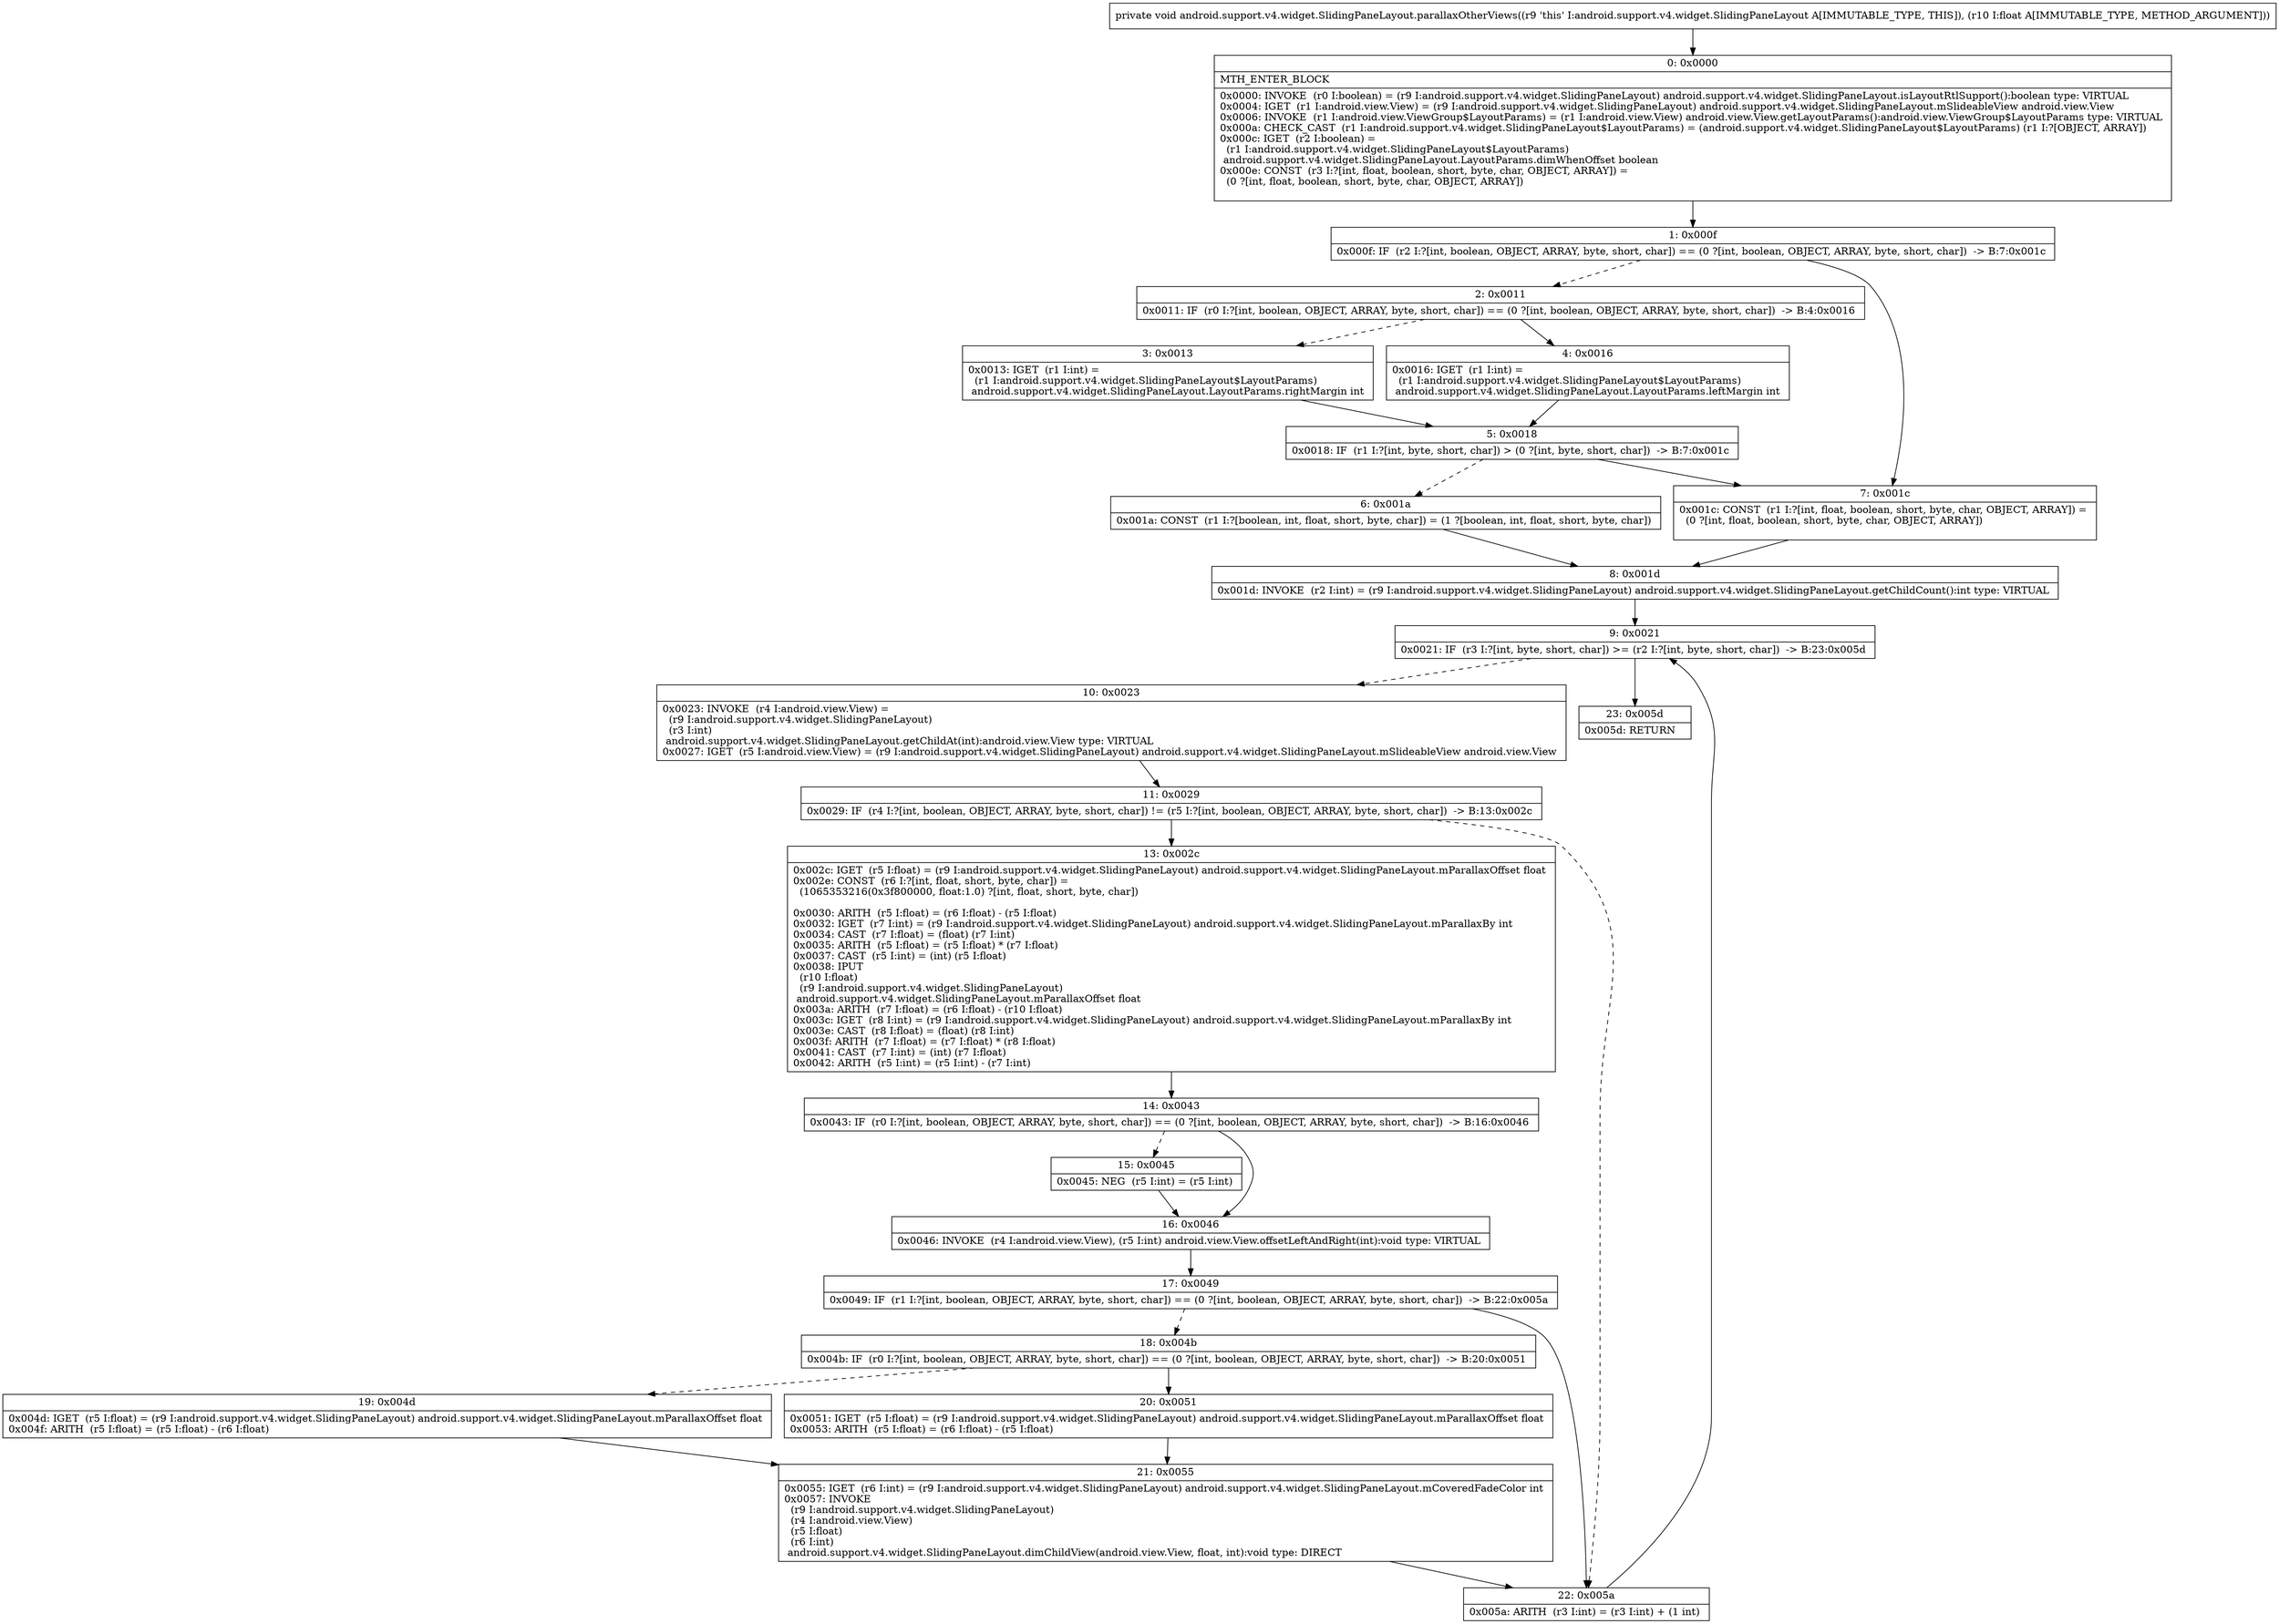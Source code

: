digraph "CFG forandroid.support.v4.widget.SlidingPaneLayout.parallaxOtherViews(F)V" {
Node_0 [shape=record,label="{0\:\ 0x0000|MTH_ENTER_BLOCK\l|0x0000: INVOKE  (r0 I:boolean) = (r9 I:android.support.v4.widget.SlidingPaneLayout) android.support.v4.widget.SlidingPaneLayout.isLayoutRtlSupport():boolean type: VIRTUAL \l0x0004: IGET  (r1 I:android.view.View) = (r9 I:android.support.v4.widget.SlidingPaneLayout) android.support.v4.widget.SlidingPaneLayout.mSlideableView android.view.View \l0x0006: INVOKE  (r1 I:android.view.ViewGroup$LayoutParams) = (r1 I:android.view.View) android.view.View.getLayoutParams():android.view.ViewGroup$LayoutParams type: VIRTUAL \l0x000a: CHECK_CAST  (r1 I:android.support.v4.widget.SlidingPaneLayout$LayoutParams) = (android.support.v4.widget.SlidingPaneLayout$LayoutParams) (r1 I:?[OBJECT, ARRAY]) \l0x000c: IGET  (r2 I:boolean) = \l  (r1 I:android.support.v4.widget.SlidingPaneLayout$LayoutParams)\l android.support.v4.widget.SlidingPaneLayout.LayoutParams.dimWhenOffset boolean \l0x000e: CONST  (r3 I:?[int, float, boolean, short, byte, char, OBJECT, ARRAY]) = \l  (0 ?[int, float, boolean, short, byte, char, OBJECT, ARRAY])\l \l}"];
Node_1 [shape=record,label="{1\:\ 0x000f|0x000f: IF  (r2 I:?[int, boolean, OBJECT, ARRAY, byte, short, char]) == (0 ?[int, boolean, OBJECT, ARRAY, byte, short, char])  \-\> B:7:0x001c \l}"];
Node_2 [shape=record,label="{2\:\ 0x0011|0x0011: IF  (r0 I:?[int, boolean, OBJECT, ARRAY, byte, short, char]) == (0 ?[int, boolean, OBJECT, ARRAY, byte, short, char])  \-\> B:4:0x0016 \l}"];
Node_3 [shape=record,label="{3\:\ 0x0013|0x0013: IGET  (r1 I:int) = \l  (r1 I:android.support.v4.widget.SlidingPaneLayout$LayoutParams)\l android.support.v4.widget.SlidingPaneLayout.LayoutParams.rightMargin int \l}"];
Node_4 [shape=record,label="{4\:\ 0x0016|0x0016: IGET  (r1 I:int) = \l  (r1 I:android.support.v4.widget.SlidingPaneLayout$LayoutParams)\l android.support.v4.widget.SlidingPaneLayout.LayoutParams.leftMargin int \l}"];
Node_5 [shape=record,label="{5\:\ 0x0018|0x0018: IF  (r1 I:?[int, byte, short, char]) \> (0 ?[int, byte, short, char])  \-\> B:7:0x001c \l}"];
Node_6 [shape=record,label="{6\:\ 0x001a|0x001a: CONST  (r1 I:?[boolean, int, float, short, byte, char]) = (1 ?[boolean, int, float, short, byte, char]) \l}"];
Node_7 [shape=record,label="{7\:\ 0x001c|0x001c: CONST  (r1 I:?[int, float, boolean, short, byte, char, OBJECT, ARRAY]) = \l  (0 ?[int, float, boolean, short, byte, char, OBJECT, ARRAY])\l \l}"];
Node_8 [shape=record,label="{8\:\ 0x001d|0x001d: INVOKE  (r2 I:int) = (r9 I:android.support.v4.widget.SlidingPaneLayout) android.support.v4.widget.SlidingPaneLayout.getChildCount():int type: VIRTUAL \l}"];
Node_9 [shape=record,label="{9\:\ 0x0021|0x0021: IF  (r3 I:?[int, byte, short, char]) \>= (r2 I:?[int, byte, short, char])  \-\> B:23:0x005d \l}"];
Node_10 [shape=record,label="{10\:\ 0x0023|0x0023: INVOKE  (r4 I:android.view.View) = \l  (r9 I:android.support.v4.widget.SlidingPaneLayout)\l  (r3 I:int)\l android.support.v4.widget.SlidingPaneLayout.getChildAt(int):android.view.View type: VIRTUAL \l0x0027: IGET  (r5 I:android.view.View) = (r9 I:android.support.v4.widget.SlidingPaneLayout) android.support.v4.widget.SlidingPaneLayout.mSlideableView android.view.View \l}"];
Node_11 [shape=record,label="{11\:\ 0x0029|0x0029: IF  (r4 I:?[int, boolean, OBJECT, ARRAY, byte, short, char]) != (r5 I:?[int, boolean, OBJECT, ARRAY, byte, short, char])  \-\> B:13:0x002c \l}"];
Node_13 [shape=record,label="{13\:\ 0x002c|0x002c: IGET  (r5 I:float) = (r9 I:android.support.v4.widget.SlidingPaneLayout) android.support.v4.widget.SlidingPaneLayout.mParallaxOffset float \l0x002e: CONST  (r6 I:?[int, float, short, byte, char]) = \l  (1065353216(0x3f800000, float:1.0) ?[int, float, short, byte, char])\l \l0x0030: ARITH  (r5 I:float) = (r6 I:float) \- (r5 I:float) \l0x0032: IGET  (r7 I:int) = (r9 I:android.support.v4.widget.SlidingPaneLayout) android.support.v4.widget.SlidingPaneLayout.mParallaxBy int \l0x0034: CAST  (r7 I:float) = (float) (r7 I:int) \l0x0035: ARITH  (r5 I:float) = (r5 I:float) * (r7 I:float) \l0x0037: CAST  (r5 I:int) = (int) (r5 I:float) \l0x0038: IPUT  \l  (r10 I:float)\l  (r9 I:android.support.v4.widget.SlidingPaneLayout)\l android.support.v4.widget.SlidingPaneLayout.mParallaxOffset float \l0x003a: ARITH  (r7 I:float) = (r6 I:float) \- (r10 I:float) \l0x003c: IGET  (r8 I:int) = (r9 I:android.support.v4.widget.SlidingPaneLayout) android.support.v4.widget.SlidingPaneLayout.mParallaxBy int \l0x003e: CAST  (r8 I:float) = (float) (r8 I:int) \l0x003f: ARITH  (r7 I:float) = (r7 I:float) * (r8 I:float) \l0x0041: CAST  (r7 I:int) = (int) (r7 I:float) \l0x0042: ARITH  (r5 I:int) = (r5 I:int) \- (r7 I:int) \l}"];
Node_14 [shape=record,label="{14\:\ 0x0043|0x0043: IF  (r0 I:?[int, boolean, OBJECT, ARRAY, byte, short, char]) == (0 ?[int, boolean, OBJECT, ARRAY, byte, short, char])  \-\> B:16:0x0046 \l}"];
Node_15 [shape=record,label="{15\:\ 0x0045|0x0045: NEG  (r5 I:int) = (r5 I:int) \l}"];
Node_16 [shape=record,label="{16\:\ 0x0046|0x0046: INVOKE  (r4 I:android.view.View), (r5 I:int) android.view.View.offsetLeftAndRight(int):void type: VIRTUAL \l}"];
Node_17 [shape=record,label="{17\:\ 0x0049|0x0049: IF  (r1 I:?[int, boolean, OBJECT, ARRAY, byte, short, char]) == (0 ?[int, boolean, OBJECT, ARRAY, byte, short, char])  \-\> B:22:0x005a \l}"];
Node_18 [shape=record,label="{18\:\ 0x004b|0x004b: IF  (r0 I:?[int, boolean, OBJECT, ARRAY, byte, short, char]) == (0 ?[int, boolean, OBJECT, ARRAY, byte, short, char])  \-\> B:20:0x0051 \l}"];
Node_19 [shape=record,label="{19\:\ 0x004d|0x004d: IGET  (r5 I:float) = (r9 I:android.support.v4.widget.SlidingPaneLayout) android.support.v4.widget.SlidingPaneLayout.mParallaxOffset float \l0x004f: ARITH  (r5 I:float) = (r5 I:float) \- (r6 I:float) \l}"];
Node_20 [shape=record,label="{20\:\ 0x0051|0x0051: IGET  (r5 I:float) = (r9 I:android.support.v4.widget.SlidingPaneLayout) android.support.v4.widget.SlidingPaneLayout.mParallaxOffset float \l0x0053: ARITH  (r5 I:float) = (r6 I:float) \- (r5 I:float) \l}"];
Node_21 [shape=record,label="{21\:\ 0x0055|0x0055: IGET  (r6 I:int) = (r9 I:android.support.v4.widget.SlidingPaneLayout) android.support.v4.widget.SlidingPaneLayout.mCoveredFadeColor int \l0x0057: INVOKE  \l  (r9 I:android.support.v4.widget.SlidingPaneLayout)\l  (r4 I:android.view.View)\l  (r5 I:float)\l  (r6 I:int)\l android.support.v4.widget.SlidingPaneLayout.dimChildView(android.view.View, float, int):void type: DIRECT \l}"];
Node_22 [shape=record,label="{22\:\ 0x005a|0x005a: ARITH  (r3 I:int) = (r3 I:int) + (1 int) \l}"];
Node_23 [shape=record,label="{23\:\ 0x005d|0x005d: RETURN   \l}"];
MethodNode[shape=record,label="{private void android.support.v4.widget.SlidingPaneLayout.parallaxOtherViews((r9 'this' I:android.support.v4.widget.SlidingPaneLayout A[IMMUTABLE_TYPE, THIS]), (r10 I:float A[IMMUTABLE_TYPE, METHOD_ARGUMENT])) }"];
MethodNode -> Node_0;
Node_0 -> Node_1;
Node_1 -> Node_2[style=dashed];
Node_1 -> Node_7;
Node_2 -> Node_3[style=dashed];
Node_2 -> Node_4;
Node_3 -> Node_5;
Node_4 -> Node_5;
Node_5 -> Node_6[style=dashed];
Node_5 -> Node_7;
Node_6 -> Node_8;
Node_7 -> Node_8;
Node_8 -> Node_9;
Node_9 -> Node_10[style=dashed];
Node_9 -> Node_23;
Node_10 -> Node_11;
Node_11 -> Node_13;
Node_11 -> Node_22[style=dashed];
Node_13 -> Node_14;
Node_14 -> Node_15[style=dashed];
Node_14 -> Node_16;
Node_15 -> Node_16;
Node_16 -> Node_17;
Node_17 -> Node_18[style=dashed];
Node_17 -> Node_22;
Node_18 -> Node_19[style=dashed];
Node_18 -> Node_20;
Node_19 -> Node_21;
Node_20 -> Node_21;
Node_21 -> Node_22;
Node_22 -> Node_9;
}

